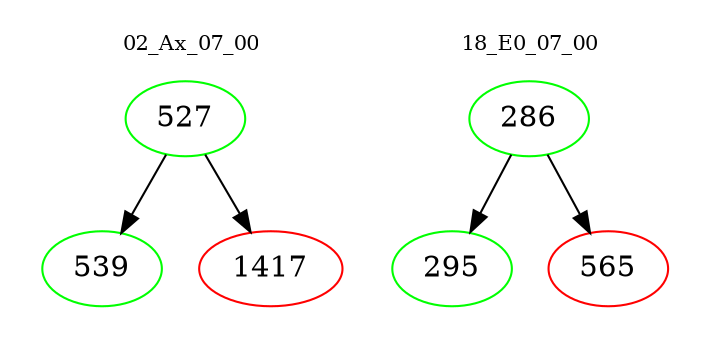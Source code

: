 digraph{
subgraph cluster_0 {
color = white
label = "02_Ax_07_00";
fontsize=10;
T0_527 [label="527", color="green"]
T0_527 -> T0_539 [color="black"]
T0_539 [label="539", color="green"]
T0_527 -> T0_1417 [color="black"]
T0_1417 [label="1417", color="red"]
}
subgraph cluster_1 {
color = white
label = "18_E0_07_00";
fontsize=10;
T1_286 [label="286", color="green"]
T1_286 -> T1_295 [color="black"]
T1_295 [label="295", color="green"]
T1_286 -> T1_565 [color="black"]
T1_565 [label="565", color="red"]
}
}
